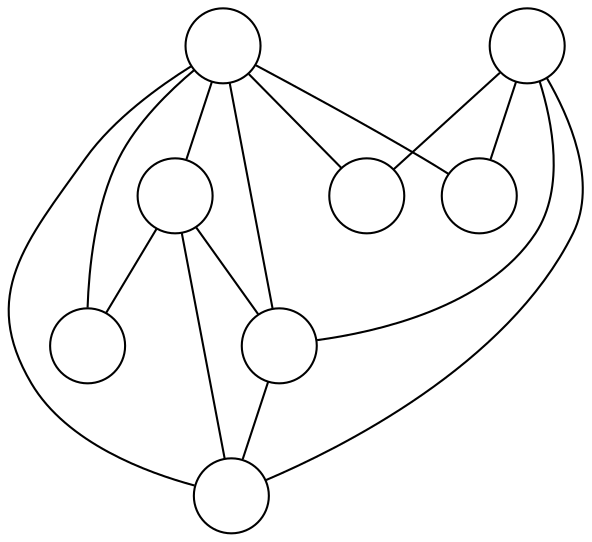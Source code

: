 graph G {
  node[label="", shape=circle]
  0;
  1;
  2;
  3;
  4;
  5;
  6;
  7;
  4 -- 0;
  5 -- 0;
  5 -- 1;
  5 -- 4;
  6 -- 0;
  6 -- 2;
  6 -- 3;
  6 -- 4;
  7 -- 0;
  7 -- 1;
  7 -- 2;
  7 -- 3;
  7 -- 4;
  7 -- 5;
}
